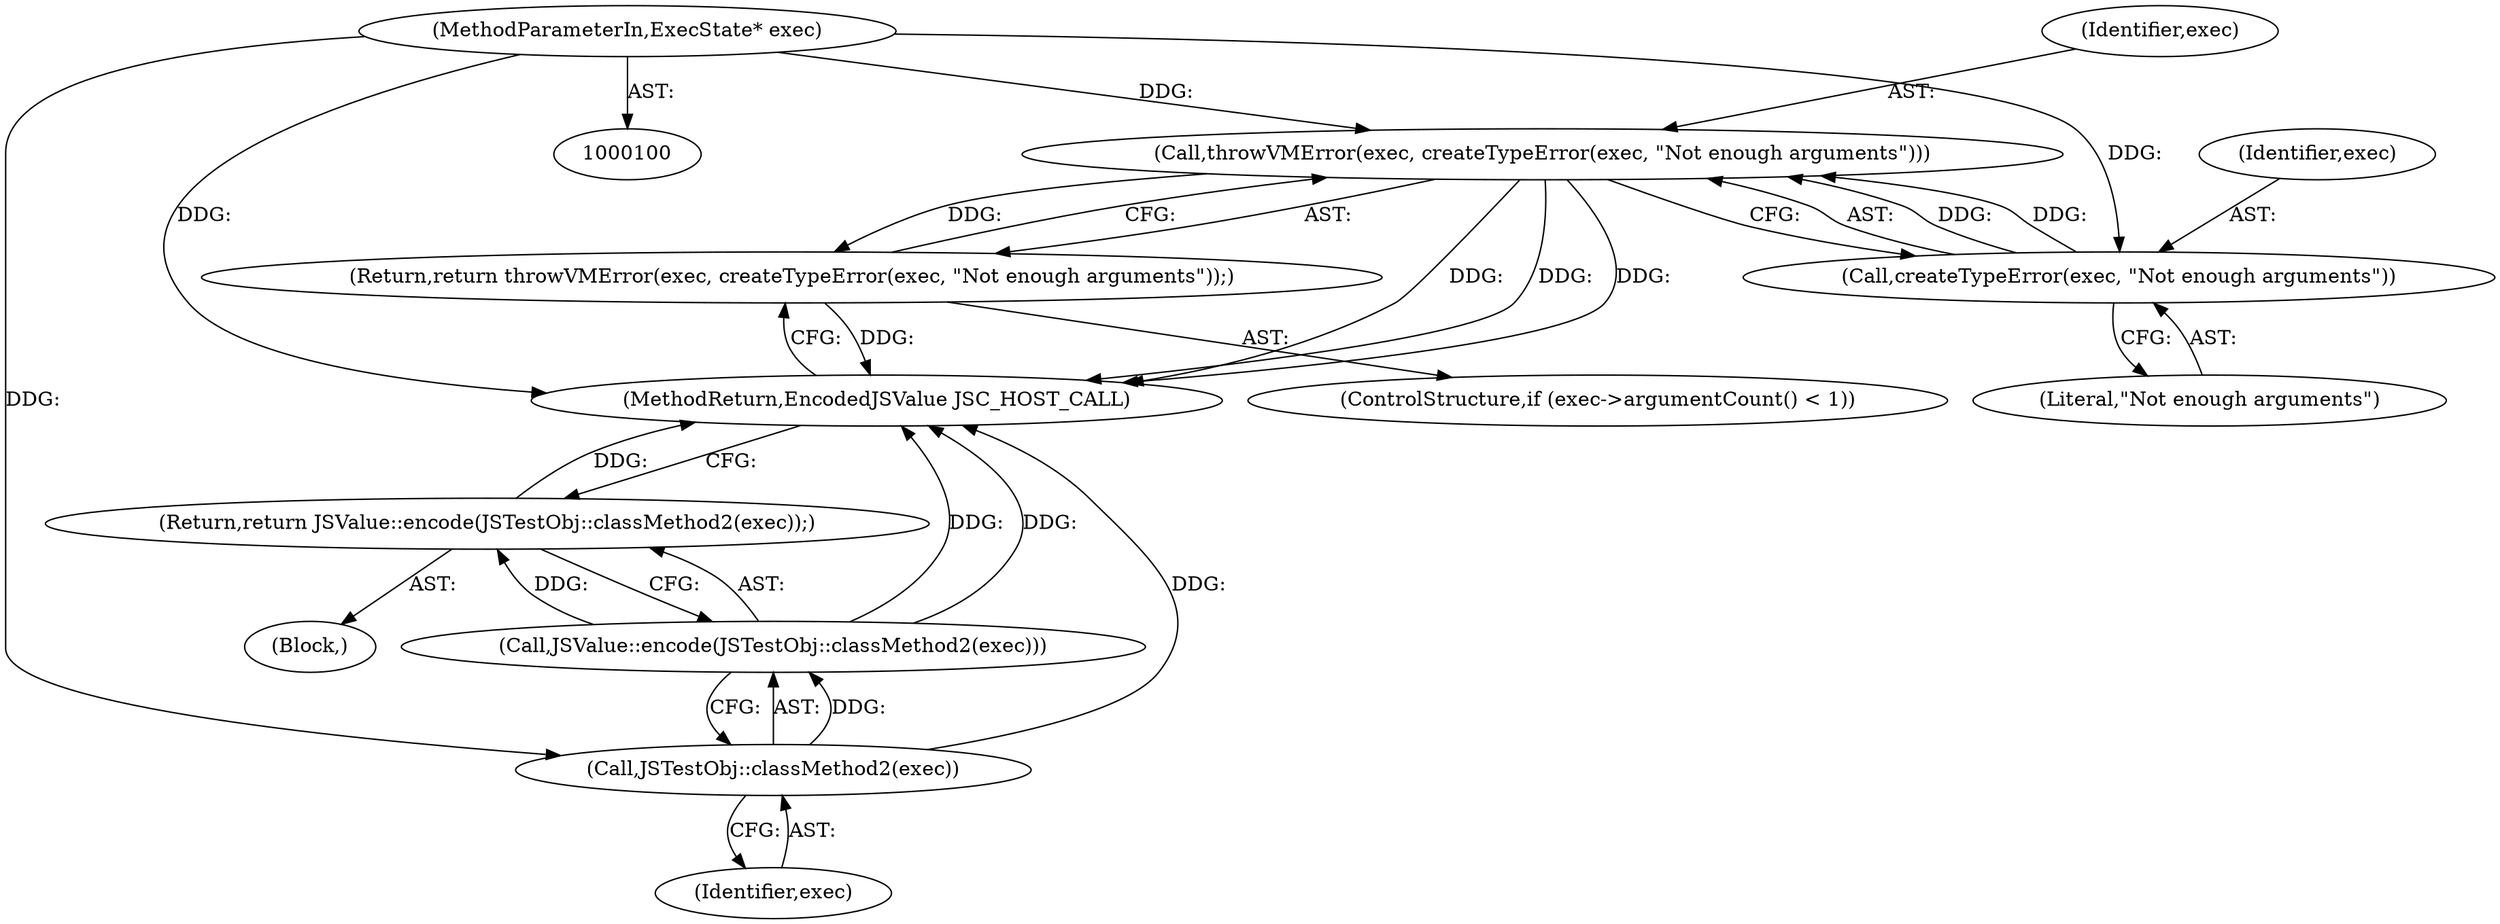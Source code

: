digraph "1_Chrome_b944f670bb7a8a919daac497a4ea0536c954c201_21@pointer" {
"1000101" [label="(MethodParameterIn,ExecState* exec)"];
"1000108" [label="(Call,throwVMError(exec, createTypeError(exec, \"Not enough arguments\")))"];
"1000107" [label="(Return,return throwVMError(exec, createTypeError(exec, \"Not enough arguments\"));)"];
"1000110" [label="(Call,createTypeError(exec, \"Not enough arguments\"))"];
"1000115" [label="(Call,JSTestObj::classMethod2(exec))"];
"1000114" [label="(Call,JSValue::encode(JSTestObj::classMethod2(exec)))"];
"1000113" [label="(Return,return JSValue::encode(JSTestObj::classMethod2(exec));)"];
"1000109" [label="(Identifier,exec)"];
"1000101" [label="(MethodParameterIn,ExecState* exec)"];
"1000111" [label="(Identifier,exec)"];
"1000115" [label="(Call,JSTestObj::classMethod2(exec))"];
"1000113" [label="(Return,return JSValue::encode(JSTestObj::classMethod2(exec));)"];
"1000116" [label="(Identifier,exec)"];
"1000108" [label="(Call,throwVMError(exec, createTypeError(exec, \"Not enough arguments\")))"];
"1000102" [label="(Block,)"];
"1000112" [label="(Literal,\"Not enough arguments\")"];
"1000103" [label="(ControlStructure,if (exec->argumentCount() < 1))"];
"1000117" [label="(MethodReturn,EncodedJSValue JSC_HOST_CALL)"];
"1000107" [label="(Return,return throwVMError(exec, createTypeError(exec, \"Not enough arguments\"));)"];
"1000114" [label="(Call,JSValue::encode(JSTestObj::classMethod2(exec)))"];
"1000110" [label="(Call,createTypeError(exec, \"Not enough arguments\"))"];
"1000101" -> "1000100"  [label="AST: "];
"1000101" -> "1000117"  [label="DDG: "];
"1000101" -> "1000108"  [label="DDG: "];
"1000101" -> "1000110"  [label="DDG: "];
"1000101" -> "1000115"  [label="DDG: "];
"1000108" -> "1000107"  [label="AST: "];
"1000108" -> "1000110"  [label="CFG: "];
"1000109" -> "1000108"  [label="AST: "];
"1000110" -> "1000108"  [label="AST: "];
"1000107" -> "1000108"  [label="CFG: "];
"1000108" -> "1000117"  [label="DDG: "];
"1000108" -> "1000117"  [label="DDG: "];
"1000108" -> "1000117"  [label="DDG: "];
"1000108" -> "1000107"  [label="DDG: "];
"1000110" -> "1000108"  [label="DDG: "];
"1000110" -> "1000108"  [label="DDG: "];
"1000107" -> "1000103"  [label="AST: "];
"1000117" -> "1000107"  [label="CFG: "];
"1000107" -> "1000117"  [label="DDG: "];
"1000110" -> "1000112"  [label="CFG: "];
"1000111" -> "1000110"  [label="AST: "];
"1000112" -> "1000110"  [label="AST: "];
"1000115" -> "1000114"  [label="AST: "];
"1000115" -> "1000116"  [label="CFG: "];
"1000116" -> "1000115"  [label="AST: "];
"1000114" -> "1000115"  [label="CFG: "];
"1000115" -> "1000117"  [label="DDG: "];
"1000115" -> "1000114"  [label="DDG: "];
"1000114" -> "1000113"  [label="AST: "];
"1000113" -> "1000114"  [label="CFG: "];
"1000114" -> "1000117"  [label="DDG: "];
"1000114" -> "1000117"  [label="DDG: "];
"1000114" -> "1000113"  [label="DDG: "];
"1000113" -> "1000102"  [label="AST: "];
"1000117" -> "1000113"  [label="CFG: "];
"1000113" -> "1000117"  [label="DDG: "];
}
